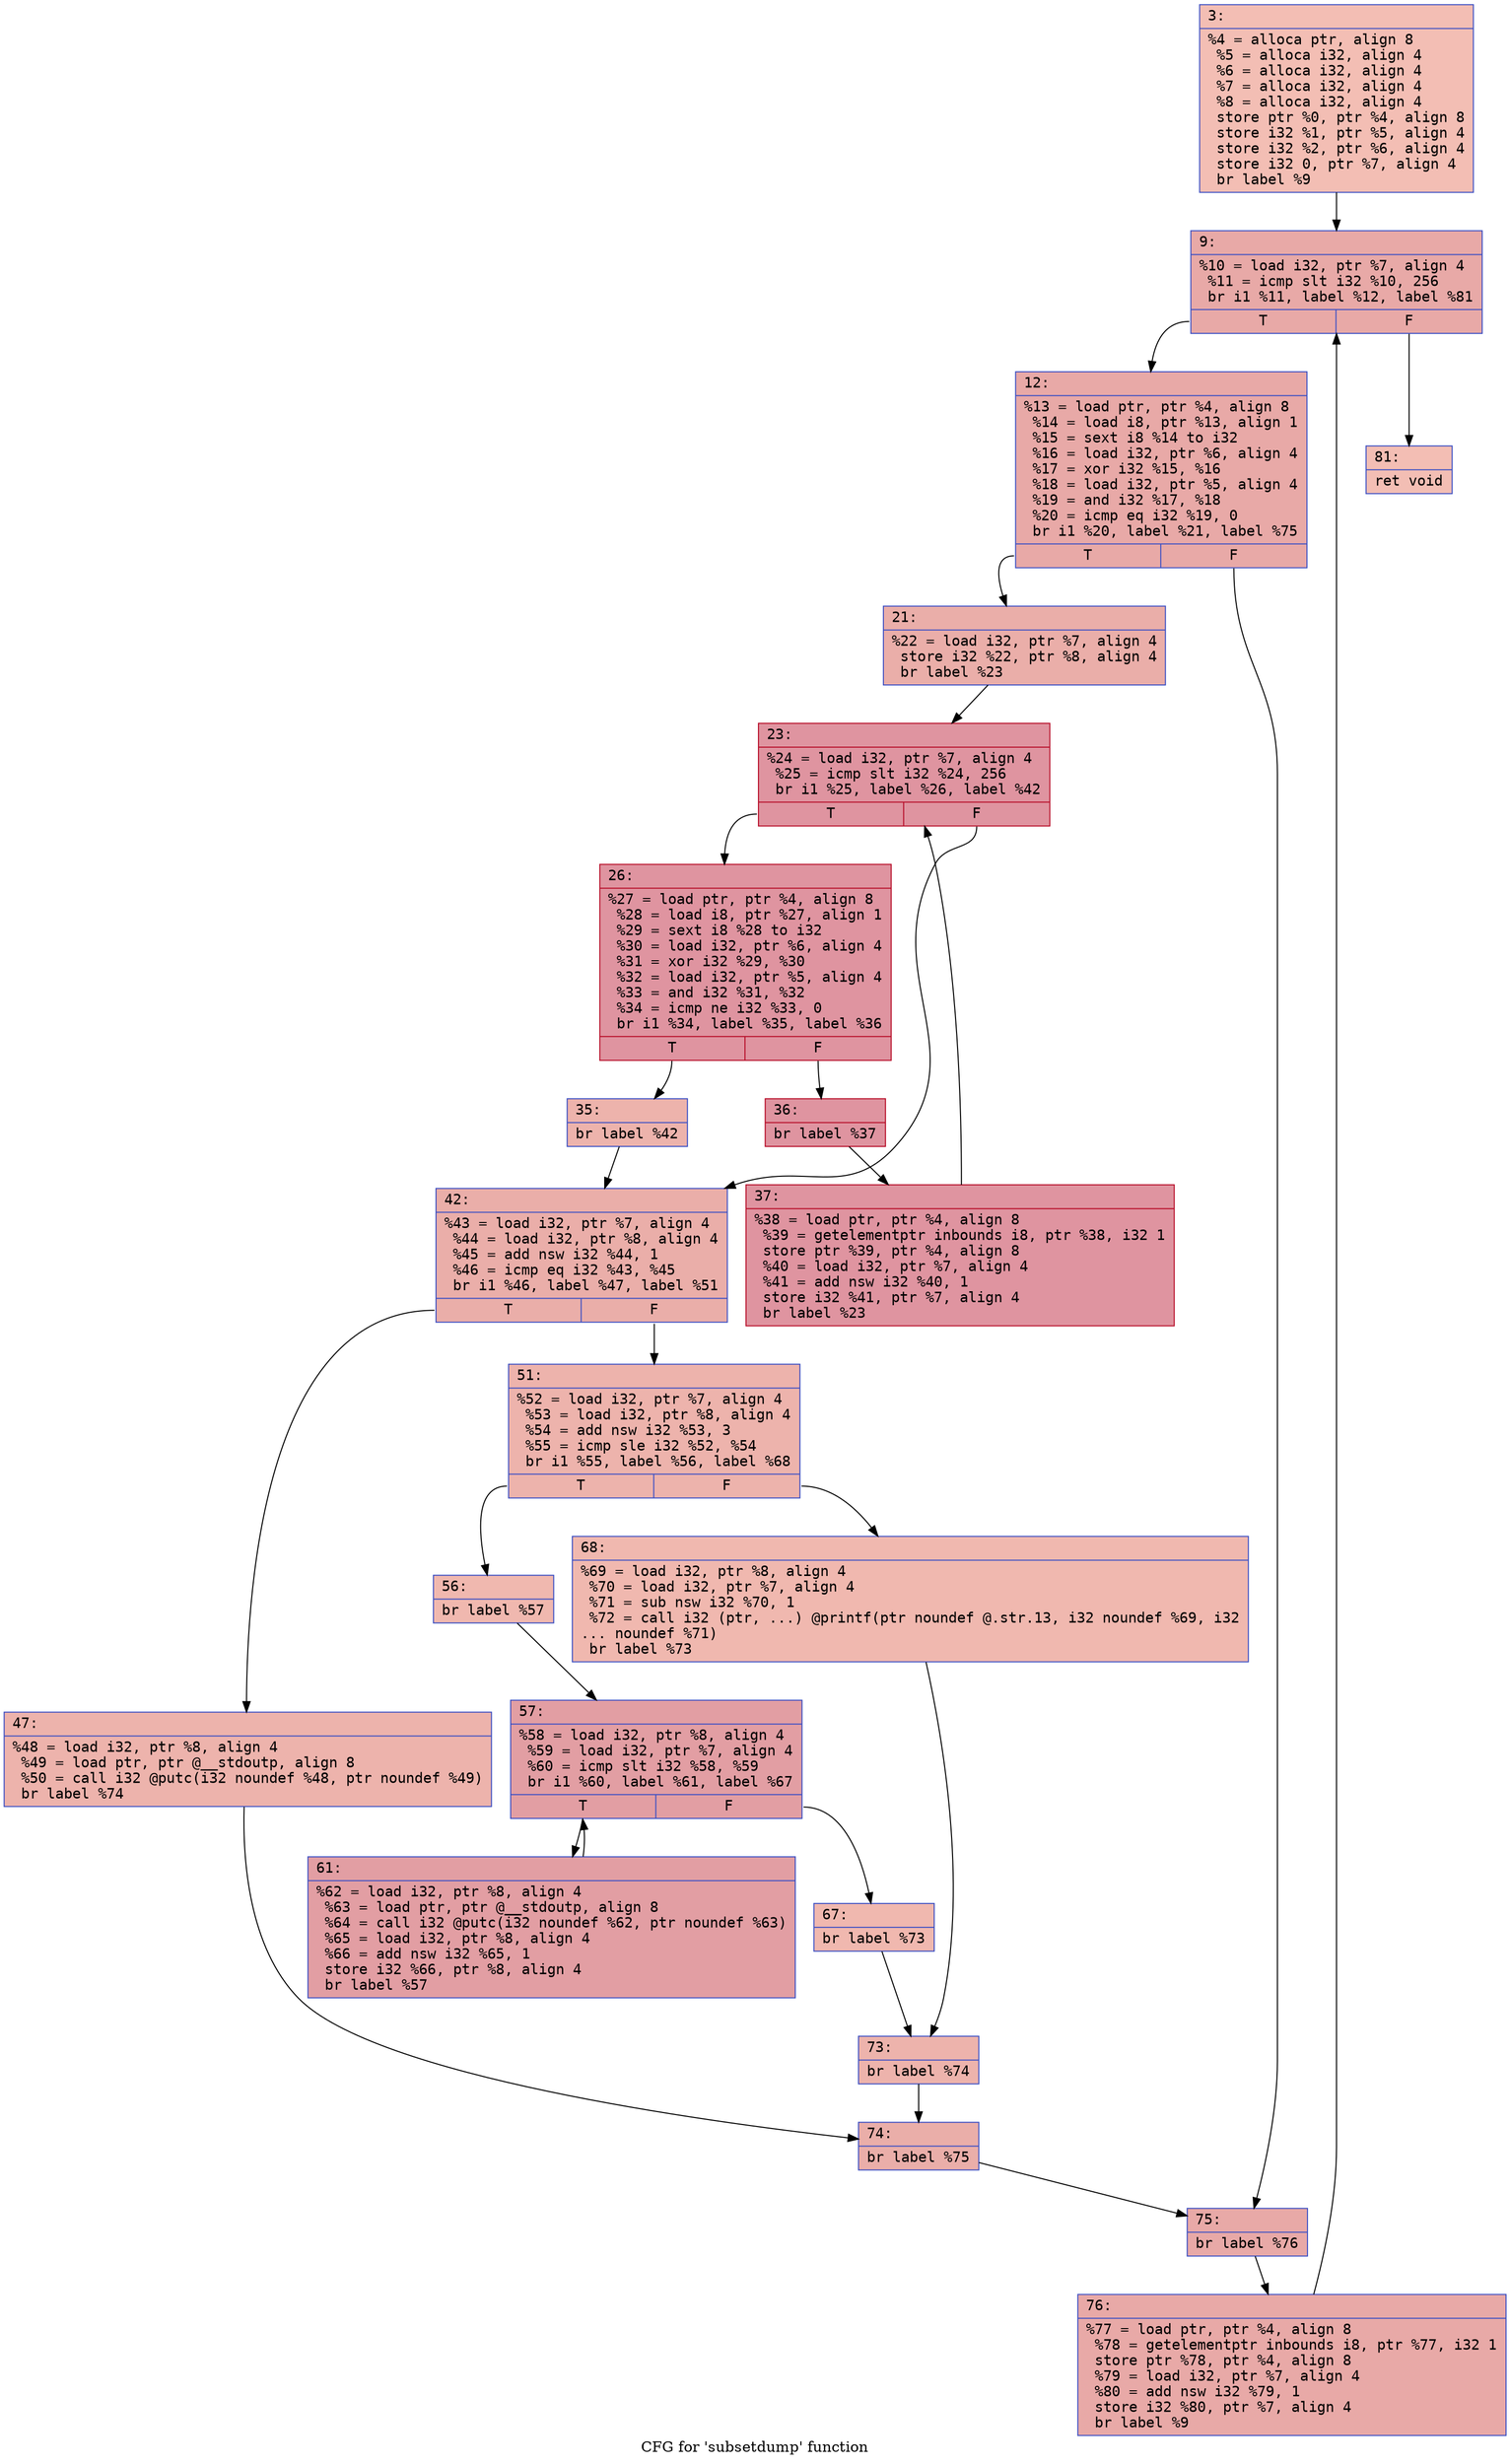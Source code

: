 digraph "CFG for 'subsetdump' function" {
	label="CFG for 'subsetdump' function";

	Node0x60000091c320 [shape=record,color="#3d50c3ff", style=filled, fillcolor="#e36c5570" fontname="Courier",label="{3:\l|  %4 = alloca ptr, align 8\l  %5 = alloca i32, align 4\l  %6 = alloca i32, align 4\l  %7 = alloca i32, align 4\l  %8 = alloca i32, align 4\l  store ptr %0, ptr %4, align 8\l  store i32 %1, ptr %5, align 4\l  store i32 %2, ptr %6, align 4\l  store i32 0, ptr %7, align 4\l  br label %9\l}"];
	Node0x60000091c320 -> Node0x60000091c370[tooltip="3 -> 9\nProbability 100.00%" ];
	Node0x60000091c370 [shape=record,color="#3d50c3ff", style=filled, fillcolor="#ca3b3770" fontname="Courier",label="{9:\l|  %10 = load i32, ptr %7, align 4\l  %11 = icmp slt i32 %10, 256\l  br i1 %11, label %12, label %81\l|{<s0>T|<s1>F}}"];
	Node0x60000091c370:s0 -> Node0x60000091c3c0[tooltip="9 -> 12\nProbability 96.88%" ];
	Node0x60000091c370:s1 -> Node0x60000091c9b0[tooltip="9 -> 81\nProbability 3.12%" ];
	Node0x60000091c3c0 [shape=record,color="#3d50c3ff", style=filled, fillcolor="#ca3b3770" fontname="Courier",label="{12:\l|  %13 = load ptr, ptr %4, align 8\l  %14 = load i8, ptr %13, align 1\l  %15 = sext i8 %14 to i32\l  %16 = load i32, ptr %6, align 4\l  %17 = xor i32 %15, %16\l  %18 = load i32, ptr %5, align 4\l  %19 = and i32 %17, %18\l  %20 = icmp eq i32 %19, 0\l  br i1 %20, label %21, label %75\l|{<s0>T|<s1>F}}"];
	Node0x60000091c3c0:s0 -> Node0x60000091c410[tooltip="12 -> 21\nProbability 37.50%" ];
	Node0x60000091c3c0:s1 -> Node0x60000091c910[tooltip="12 -> 75\nProbability 62.50%" ];
	Node0x60000091c410 [shape=record,color="#3d50c3ff", style=filled, fillcolor="#d0473d70" fontname="Courier",label="{21:\l|  %22 = load i32, ptr %7, align 4\l  store i32 %22, ptr %8, align 4\l  br label %23\l}"];
	Node0x60000091c410 -> Node0x60000091c460[tooltip="21 -> 23\nProbability 100.00%" ];
	Node0x60000091c460 [shape=record,color="#b70d28ff", style=filled, fillcolor="#b70d2870" fontname="Courier",label="{23:\l|  %24 = load i32, ptr %7, align 4\l  %25 = icmp slt i32 %24, 256\l  br i1 %25, label %26, label %42\l|{<s0>T|<s1>F}}"];
	Node0x60000091c460:s0 -> Node0x60000091c4b0[tooltip="23 -> 26\nProbability 96.88%" ];
	Node0x60000091c460:s1 -> Node0x60000091c5f0[tooltip="23 -> 42\nProbability 3.12%" ];
	Node0x60000091c4b0 [shape=record,color="#b70d28ff", style=filled, fillcolor="#b70d2870" fontname="Courier",label="{26:\l|  %27 = load ptr, ptr %4, align 8\l  %28 = load i8, ptr %27, align 1\l  %29 = sext i8 %28 to i32\l  %30 = load i32, ptr %6, align 4\l  %31 = xor i32 %29, %30\l  %32 = load i32, ptr %5, align 4\l  %33 = and i32 %31, %32\l  %34 = icmp ne i32 %33, 0\l  br i1 %34, label %35, label %36\l|{<s0>T|<s1>F}}"];
	Node0x60000091c4b0:s0 -> Node0x60000091c500[tooltip="26 -> 35\nProbability 3.12%" ];
	Node0x60000091c4b0:s1 -> Node0x60000091c550[tooltip="26 -> 36\nProbability 96.88%" ];
	Node0x60000091c500 [shape=record,color="#3d50c3ff", style=filled, fillcolor="#d6524470" fontname="Courier",label="{35:\l|  br label %42\l}"];
	Node0x60000091c500 -> Node0x60000091c5f0[tooltip="35 -> 42\nProbability 100.00%" ];
	Node0x60000091c550 [shape=record,color="#b70d28ff", style=filled, fillcolor="#b70d2870" fontname="Courier",label="{36:\l|  br label %37\l}"];
	Node0x60000091c550 -> Node0x60000091c5a0[tooltip="36 -> 37\nProbability 100.00%" ];
	Node0x60000091c5a0 [shape=record,color="#b70d28ff", style=filled, fillcolor="#b70d2870" fontname="Courier",label="{37:\l|  %38 = load ptr, ptr %4, align 8\l  %39 = getelementptr inbounds i8, ptr %38, i32 1\l  store ptr %39, ptr %4, align 8\l  %40 = load i32, ptr %7, align 4\l  %41 = add nsw i32 %40, 1\l  store i32 %41, ptr %7, align 4\l  br label %23\l}"];
	Node0x60000091c5a0 -> Node0x60000091c460[tooltip="37 -> 23\nProbability 100.00%" ];
	Node0x60000091c5f0 [shape=record,color="#3d50c3ff", style=filled, fillcolor="#d0473d70" fontname="Courier",label="{42:\l|  %43 = load i32, ptr %7, align 4\l  %44 = load i32, ptr %8, align 4\l  %45 = add nsw i32 %44, 1\l  %46 = icmp eq i32 %43, %45\l  br i1 %46, label %47, label %51\l|{<s0>T|<s1>F}}"];
	Node0x60000091c5f0:s0 -> Node0x60000091c640[tooltip="42 -> 47\nProbability 50.00%" ];
	Node0x60000091c5f0:s1 -> Node0x60000091c690[tooltip="42 -> 51\nProbability 50.00%" ];
	Node0x60000091c640 [shape=record,color="#3d50c3ff", style=filled, fillcolor="#d6524470" fontname="Courier",label="{47:\l|  %48 = load i32, ptr %8, align 4\l  %49 = load ptr, ptr @__stdoutp, align 8\l  %50 = call i32 @putc(i32 noundef %48, ptr noundef %49)\l  br label %74\l}"];
	Node0x60000091c640 -> Node0x60000091c8c0[tooltip="47 -> 74\nProbability 100.00%" ];
	Node0x60000091c690 [shape=record,color="#3d50c3ff", style=filled, fillcolor="#d6524470" fontname="Courier",label="{51:\l|  %52 = load i32, ptr %7, align 4\l  %53 = load i32, ptr %8, align 4\l  %54 = add nsw i32 %53, 3\l  %55 = icmp sle i32 %52, %54\l  br i1 %55, label %56, label %68\l|{<s0>T|<s1>F}}"];
	Node0x60000091c690:s0 -> Node0x60000091c6e0[tooltip="51 -> 56\nProbability 50.00%" ];
	Node0x60000091c690:s1 -> Node0x60000091c820[tooltip="51 -> 68\nProbability 50.00%" ];
	Node0x60000091c6e0 [shape=record,color="#3d50c3ff", style=filled, fillcolor="#dc5d4a70" fontname="Courier",label="{56:\l|  br label %57\l}"];
	Node0x60000091c6e0 -> Node0x60000091c730[tooltip="56 -> 57\nProbability 100.00%" ];
	Node0x60000091c730 [shape=record,color="#3d50c3ff", style=filled, fillcolor="#be242e70" fontname="Courier",label="{57:\l|  %58 = load i32, ptr %8, align 4\l  %59 = load i32, ptr %7, align 4\l  %60 = icmp slt i32 %58, %59\l  br i1 %60, label %61, label %67\l|{<s0>T|<s1>F}}"];
	Node0x60000091c730:s0 -> Node0x60000091c780[tooltip="57 -> 61\nProbability 96.88%" ];
	Node0x60000091c730:s1 -> Node0x60000091c7d0[tooltip="57 -> 67\nProbability 3.12%" ];
	Node0x60000091c780 [shape=record,color="#3d50c3ff", style=filled, fillcolor="#be242e70" fontname="Courier",label="{61:\l|  %62 = load i32, ptr %8, align 4\l  %63 = load ptr, ptr @__stdoutp, align 8\l  %64 = call i32 @putc(i32 noundef %62, ptr noundef %63)\l  %65 = load i32, ptr %8, align 4\l  %66 = add nsw i32 %65, 1\l  store i32 %66, ptr %8, align 4\l  br label %57\l}"];
	Node0x60000091c780 -> Node0x60000091c730[tooltip="61 -> 57\nProbability 100.00%" ];
	Node0x60000091c7d0 [shape=record,color="#3d50c3ff", style=filled, fillcolor="#dc5d4a70" fontname="Courier",label="{67:\l|  br label %73\l}"];
	Node0x60000091c7d0 -> Node0x60000091c870[tooltip="67 -> 73\nProbability 100.00%" ];
	Node0x60000091c820 [shape=record,color="#3d50c3ff", style=filled, fillcolor="#dc5d4a70" fontname="Courier",label="{68:\l|  %69 = load i32, ptr %8, align 4\l  %70 = load i32, ptr %7, align 4\l  %71 = sub nsw i32 %70, 1\l  %72 = call i32 (ptr, ...) @printf(ptr noundef @.str.13, i32 noundef %69, i32\l... noundef %71)\l  br label %73\l}"];
	Node0x60000091c820 -> Node0x60000091c870[tooltip="68 -> 73\nProbability 100.00%" ];
	Node0x60000091c870 [shape=record,color="#3d50c3ff", style=filled, fillcolor="#d6524470" fontname="Courier",label="{73:\l|  br label %74\l}"];
	Node0x60000091c870 -> Node0x60000091c8c0[tooltip="73 -> 74\nProbability 100.00%" ];
	Node0x60000091c8c0 [shape=record,color="#3d50c3ff", style=filled, fillcolor="#d0473d70" fontname="Courier",label="{74:\l|  br label %75\l}"];
	Node0x60000091c8c0 -> Node0x60000091c910[tooltip="74 -> 75\nProbability 100.00%" ];
	Node0x60000091c910 [shape=record,color="#3d50c3ff", style=filled, fillcolor="#ca3b3770" fontname="Courier",label="{75:\l|  br label %76\l}"];
	Node0x60000091c910 -> Node0x60000091c960[tooltip="75 -> 76\nProbability 100.00%" ];
	Node0x60000091c960 [shape=record,color="#3d50c3ff", style=filled, fillcolor="#ca3b3770" fontname="Courier",label="{76:\l|  %77 = load ptr, ptr %4, align 8\l  %78 = getelementptr inbounds i8, ptr %77, i32 1\l  store ptr %78, ptr %4, align 8\l  %79 = load i32, ptr %7, align 4\l  %80 = add nsw i32 %79, 1\l  store i32 %80, ptr %7, align 4\l  br label %9\l}"];
	Node0x60000091c960 -> Node0x60000091c370[tooltip="76 -> 9\nProbability 100.00%" ];
	Node0x60000091c9b0 [shape=record,color="#3d50c3ff", style=filled, fillcolor="#e36c5570" fontname="Courier",label="{81:\l|  ret void\l}"];
}
